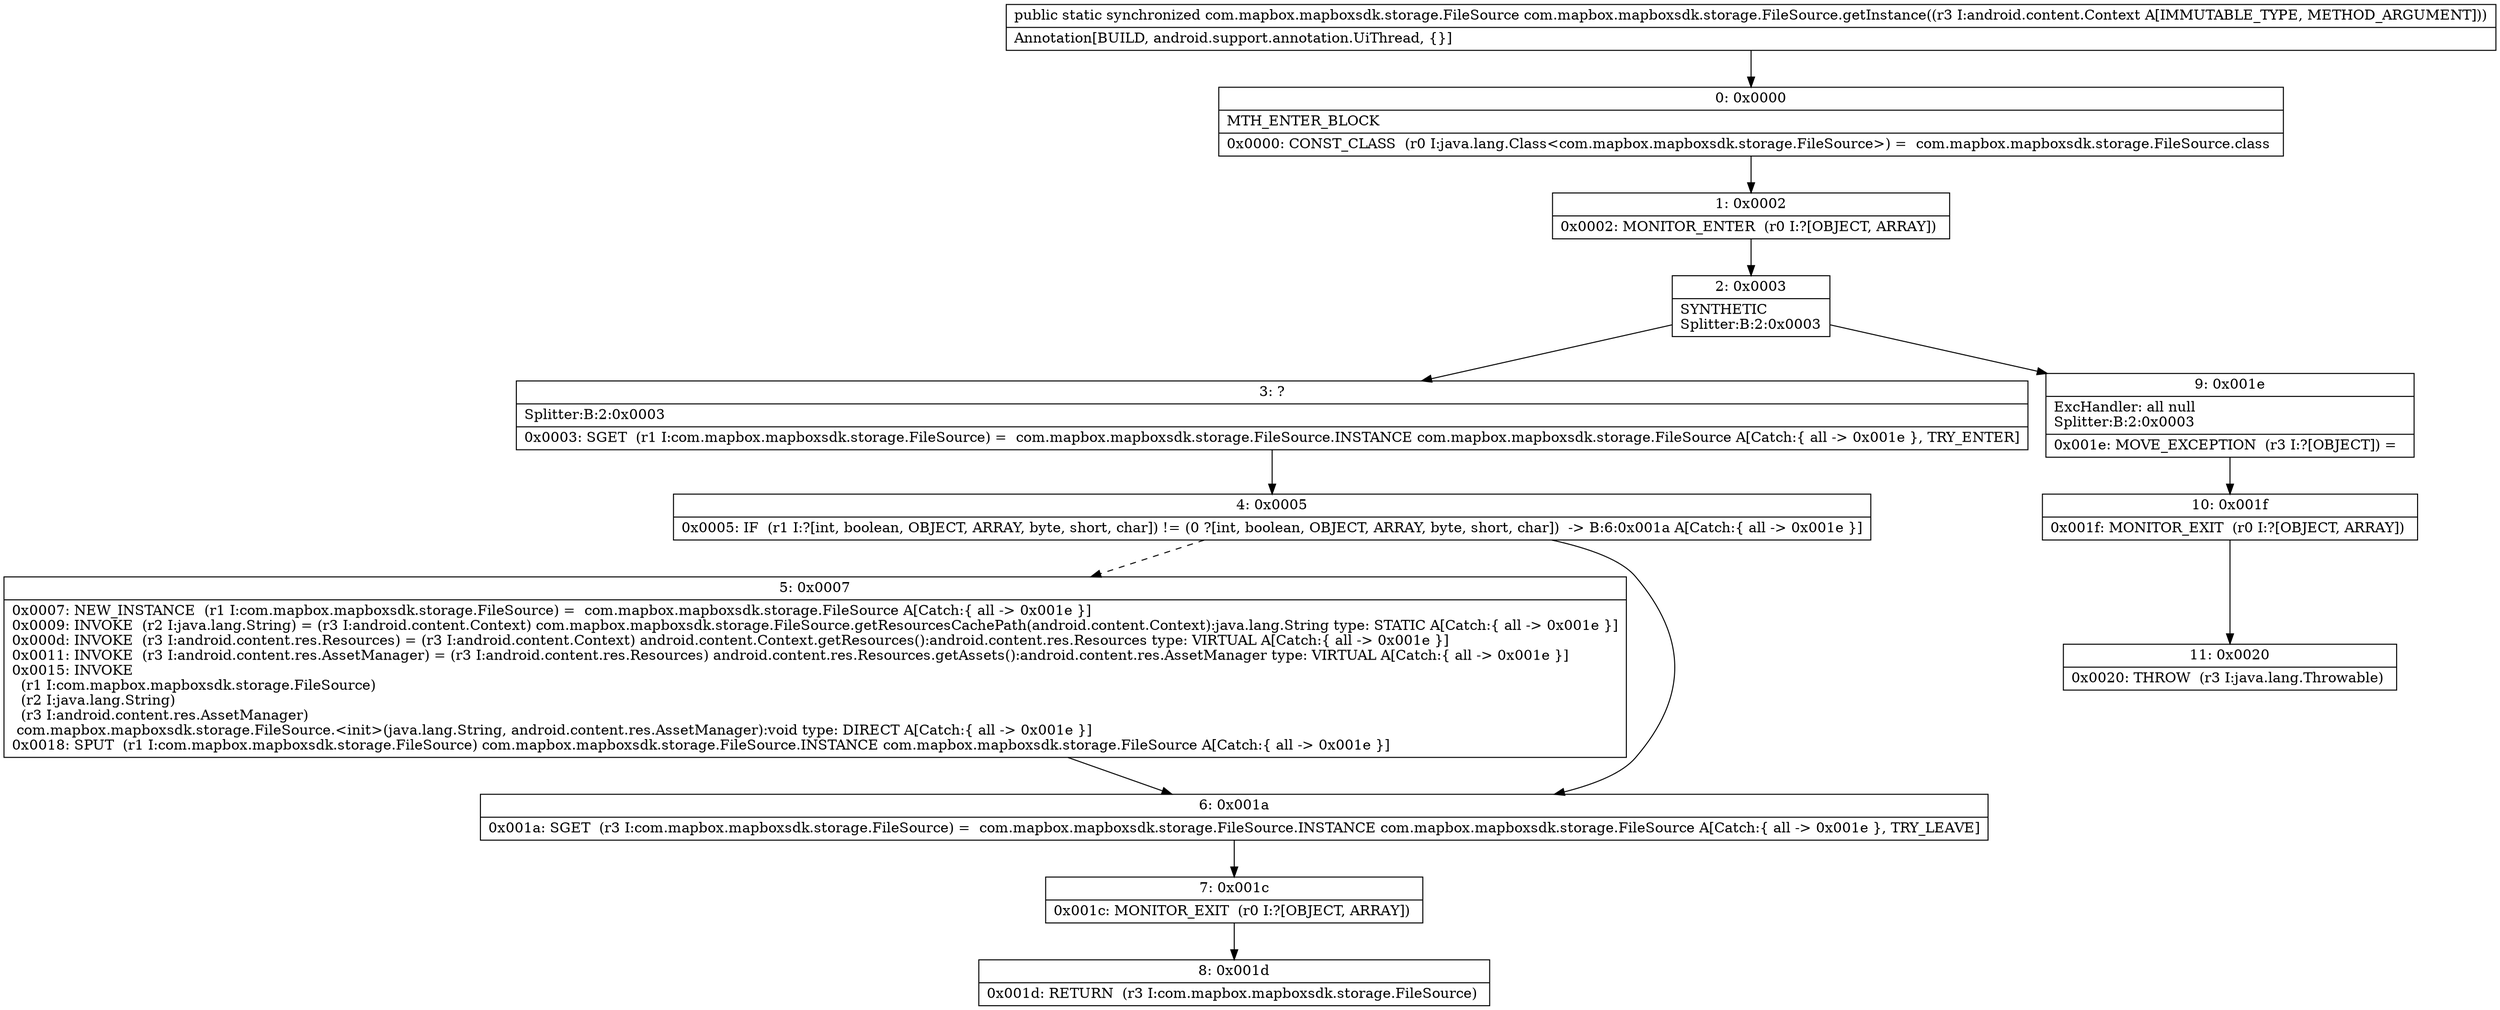 digraph "CFG forcom.mapbox.mapboxsdk.storage.FileSource.getInstance(Landroid\/content\/Context;)Lcom\/mapbox\/mapboxsdk\/storage\/FileSource;" {
Node_0 [shape=record,label="{0\:\ 0x0000|MTH_ENTER_BLOCK\l|0x0000: CONST_CLASS  (r0 I:java.lang.Class\<com.mapbox.mapboxsdk.storage.FileSource\>) =  com.mapbox.mapboxsdk.storage.FileSource.class \l}"];
Node_1 [shape=record,label="{1\:\ 0x0002|0x0002: MONITOR_ENTER  (r0 I:?[OBJECT, ARRAY]) \l}"];
Node_2 [shape=record,label="{2\:\ 0x0003|SYNTHETIC\lSplitter:B:2:0x0003\l}"];
Node_3 [shape=record,label="{3\:\ ?|Splitter:B:2:0x0003\l|0x0003: SGET  (r1 I:com.mapbox.mapboxsdk.storage.FileSource) =  com.mapbox.mapboxsdk.storage.FileSource.INSTANCE com.mapbox.mapboxsdk.storage.FileSource A[Catch:\{ all \-\> 0x001e \}, TRY_ENTER]\l}"];
Node_4 [shape=record,label="{4\:\ 0x0005|0x0005: IF  (r1 I:?[int, boolean, OBJECT, ARRAY, byte, short, char]) != (0 ?[int, boolean, OBJECT, ARRAY, byte, short, char])  \-\> B:6:0x001a A[Catch:\{ all \-\> 0x001e \}]\l}"];
Node_5 [shape=record,label="{5\:\ 0x0007|0x0007: NEW_INSTANCE  (r1 I:com.mapbox.mapboxsdk.storage.FileSource) =  com.mapbox.mapboxsdk.storage.FileSource A[Catch:\{ all \-\> 0x001e \}]\l0x0009: INVOKE  (r2 I:java.lang.String) = (r3 I:android.content.Context) com.mapbox.mapboxsdk.storage.FileSource.getResourcesCachePath(android.content.Context):java.lang.String type: STATIC A[Catch:\{ all \-\> 0x001e \}]\l0x000d: INVOKE  (r3 I:android.content.res.Resources) = (r3 I:android.content.Context) android.content.Context.getResources():android.content.res.Resources type: VIRTUAL A[Catch:\{ all \-\> 0x001e \}]\l0x0011: INVOKE  (r3 I:android.content.res.AssetManager) = (r3 I:android.content.res.Resources) android.content.res.Resources.getAssets():android.content.res.AssetManager type: VIRTUAL A[Catch:\{ all \-\> 0x001e \}]\l0x0015: INVOKE  \l  (r1 I:com.mapbox.mapboxsdk.storage.FileSource)\l  (r2 I:java.lang.String)\l  (r3 I:android.content.res.AssetManager)\l com.mapbox.mapboxsdk.storage.FileSource.\<init\>(java.lang.String, android.content.res.AssetManager):void type: DIRECT A[Catch:\{ all \-\> 0x001e \}]\l0x0018: SPUT  (r1 I:com.mapbox.mapboxsdk.storage.FileSource) com.mapbox.mapboxsdk.storage.FileSource.INSTANCE com.mapbox.mapboxsdk.storage.FileSource A[Catch:\{ all \-\> 0x001e \}]\l}"];
Node_6 [shape=record,label="{6\:\ 0x001a|0x001a: SGET  (r3 I:com.mapbox.mapboxsdk.storage.FileSource) =  com.mapbox.mapboxsdk.storage.FileSource.INSTANCE com.mapbox.mapboxsdk.storage.FileSource A[Catch:\{ all \-\> 0x001e \}, TRY_LEAVE]\l}"];
Node_7 [shape=record,label="{7\:\ 0x001c|0x001c: MONITOR_EXIT  (r0 I:?[OBJECT, ARRAY]) \l}"];
Node_8 [shape=record,label="{8\:\ 0x001d|0x001d: RETURN  (r3 I:com.mapbox.mapboxsdk.storage.FileSource) \l}"];
Node_9 [shape=record,label="{9\:\ 0x001e|ExcHandler: all null\lSplitter:B:2:0x0003\l|0x001e: MOVE_EXCEPTION  (r3 I:?[OBJECT]) =  \l}"];
Node_10 [shape=record,label="{10\:\ 0x001f|0x001f: MONITOR_EXIT  (r0 I:?[OBJECT, ARRAY]) \l}"];
Node_11 [shape=record,label="{11\:\ 0x0020|0x0020: THROW  (r3 I:java.lang.Throwable) \l}"];
MethodNode[shape=record,label="{public static synchronized com.mapbox.mapboxsdk.storage.FileSource com.mapbox.mapboxsdk.storage.FileSource.getInstance((r3 I:android.content.Context A[IMMUTABLE_TYPE, METHOD_ARGUMENT]))  | Annotation[BUILD, android.support.annotation.UiThread, \{\}]\l}"];
MethodNode -> Node_0;
Node_0 -> Node_1;
Node_1 -> Node_2;
Node_2 -> Node_3;
Node_2 -> Node_9;
Node_3 -> Node_4;
Node_4 -> Node_5[style=dashed];
Node_4 -> Node_6;
Node_5 -> Node_6;
Node_6 -> Node_7;
Node_7 -> Node_8;
Node_9 -> Node_10;
Node_10 -> Node_11;
}

